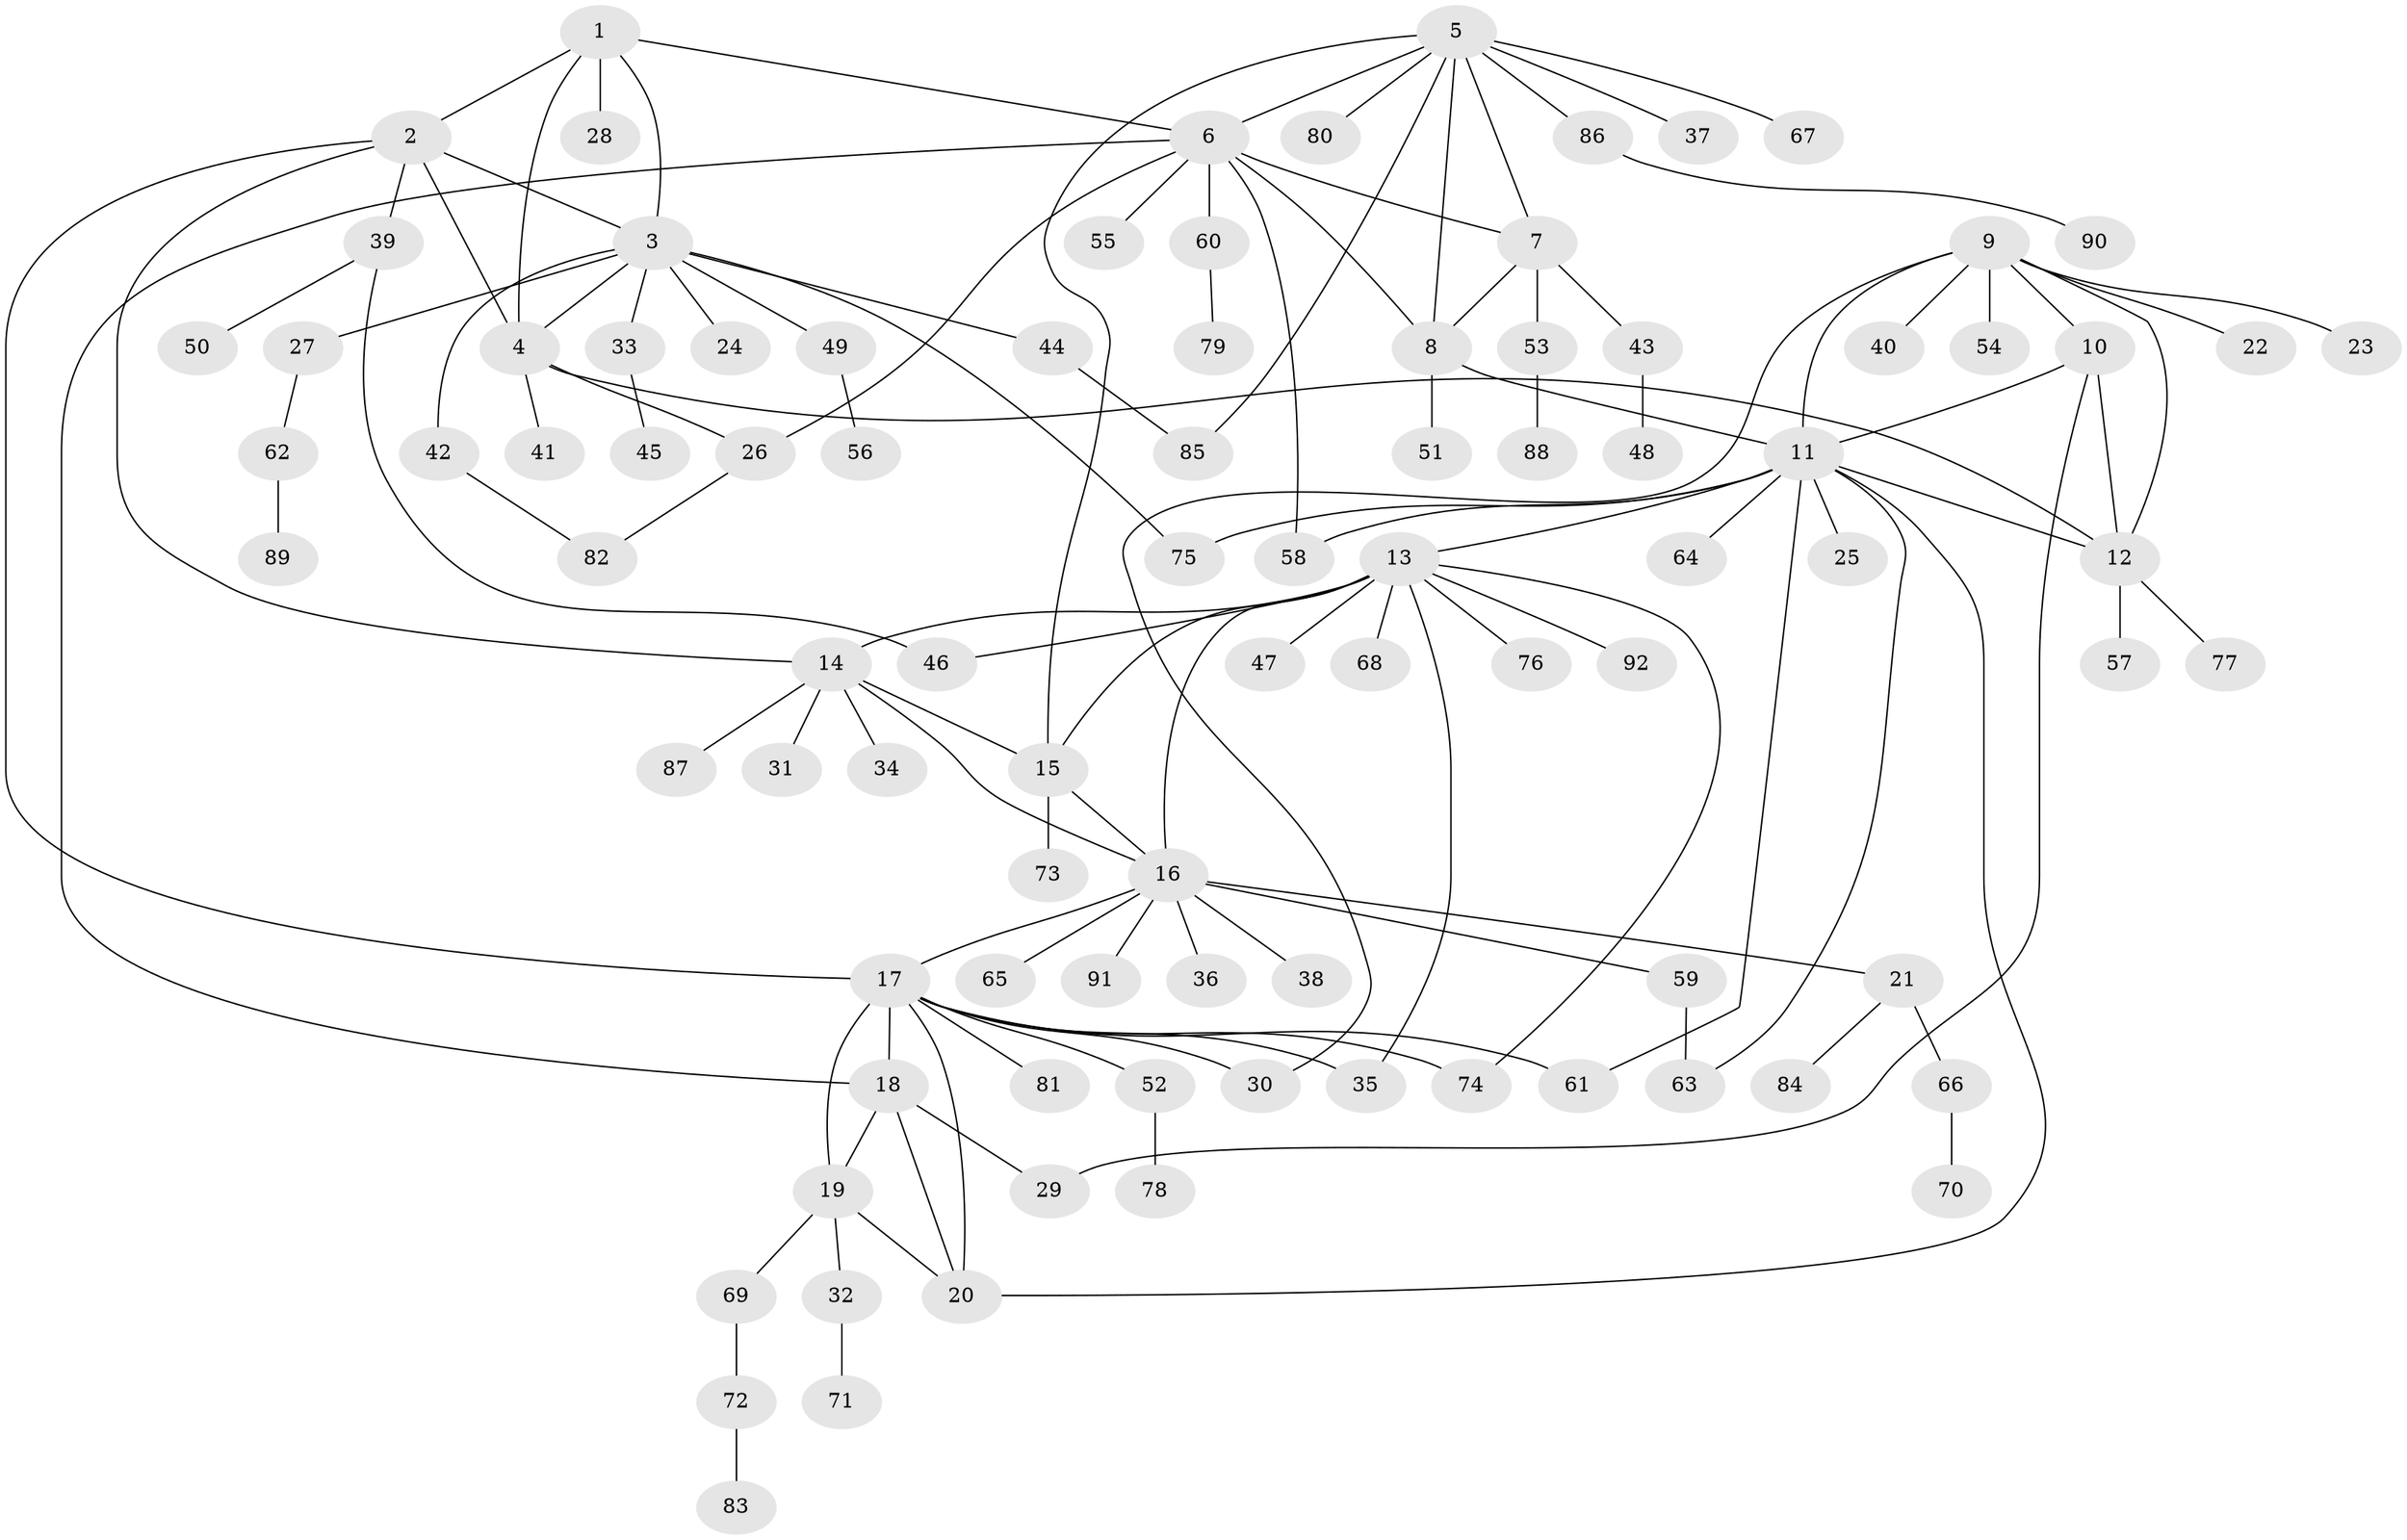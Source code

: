 // coarse degree distribution, {4: 0.10869565217391304, 14: 0.021739130434782608, 9: 0.043478260869565216, 10: 0.043478260869565216, 3: 0.08695652173913043, 7: 0.021739130434782608, 5: 0.043478260869565216, 1: 0.5, 2: 0.13043478260869565}
// Generated by graph-tools (version 1.1) at 2025/19/03/04/25 18:19:49]
// undirected, 92 vertices, 124 edges
graph export_dot {
graph [start="1"]
  node [color=gray90,style=filled];
  1;
  2;
  3;
  4;
  5;
  6;
  7;
  8;
  9;
  10;
  11;
  12;
  13;
  14;
  15;
  16;
  17;
  18;
  19;
  20;
  21;
  22;
  23;
  24;
  25;
  26;
  27;
  28;
  29;
  30;
  31;
  32;
  33;
  34;
  35;
  36;
  37;
  38;
  39;
  40;
  41;
  42;
  43;
  44;
  45;
  46;
  47;
  48;
  49;
  50;
  51;
  52;
  53;
  54;
  55;
  56;
  57;
  58;
  59;
  60;
  61;
  62;
  63;
  64;
  65;
  66;
  67;
  68;
  69;
  70;
  71;
  72;
  73;
  74;
  75;
  76;
  77;
  78;
  79;
  80;
  81;
  82;
  83;
  84;
  85;
  86;
  87;
  88;
  89;
  90;
  91;
  92;
  1 -- 2;
  1 -- 3;
  1 -- 4;
  1 -- 6;
  1 -- 28;
  2 -- 3;
  2 -- 4;
  2 -- 14;
  2 -- 17;
  2 -- 39;
  3 -- 4;
  3 -- 24;
  3 -- 27;
  3 -- 33;
  3 -- 42;
  3 -- 44;
  3 -- 49;
  3 -- 75;
  4 -- 12;
  4 -- 26;
  4 -- 41;
  5 -- 6;
  5 -- 7;
  5 -- 8;
  5 -- 15;
  5 -- 37;
  5 -- 67;
  5 -- 80;
  5 -- 85;
  5 -- 86;
  6 -- 7;
  6 -- 8;
  6 -- 18;
  6 -- 26;
  6 -- 55;
  6 -- 58;
  6 -- 60;
  7 -- 8;
  7 -- 43;
  7 -- 53;
  8 -- 11;
  8 -- 51;
  9 -- 10;
  9 -- 11;
  9 -- 12;
  9 -- 22;
  9 -- 23;
  9 -- 30;
  9 -- 40;
  9 -- 54;
  10 -- 11;
  10 -- 12;
  10 -- 29;
  11 -- 12;
  11 -- 13;
  11 -- 20;
  11 -- 25;
  11 -- 58;
  11 -- 61;
  11 -- 63;
  11 -- 64;
  11 -- 75;
  12 -- 57;
  12 -- 77;
  13 -- 14;
  13 -- 15;
  13 -- 16;
  13 -- 35;
  13 -- 46;
  13 -- 47;
  13 -- 68;
  13 -- 74;
  13 -- 76;
  13 -- 92;
  14 -- 15;
  14 -- 16;
  14 -- 31;
  14 -- 34;
  14 -- 87;
  15 -- 16;
  15 -- 73;
  16 -- 17;
  16 -- 21;
  16 -- 36;
  16 -- 38;
  16 -- 59;
  16 -- 65;
  16 -- 91;
  17 -- 18;
  17 -- 19;
  17 -- 20;
  17 -- 30;
  17 -- 35;
  17 -- 52;
  17 -- 61;
  17 -- 74;
  17 -- 81;
  18 -- 19;
  18 -- 20;
  18 -- 29;
  19 -- 20;
  19 -- 32;
  19 -- 69;
  21 -- 66;
  21 -- 84;
  26 -- 82;
  27 -- 62;
  32 -- 71;
  33 -- 45;
  39 -- 46;
  39 -- 50;
  42 -- 82;
  43 -- 48;
  44 -- 85;
  49 -- 56;
  52 -- 78;
  53 -- 88;
  59 -- 63;
  60 -- 79;
  62 -- 89;
  66 -- 70;
  69 -- 72;
  72 -- 83;
  86 -- 90;
}
